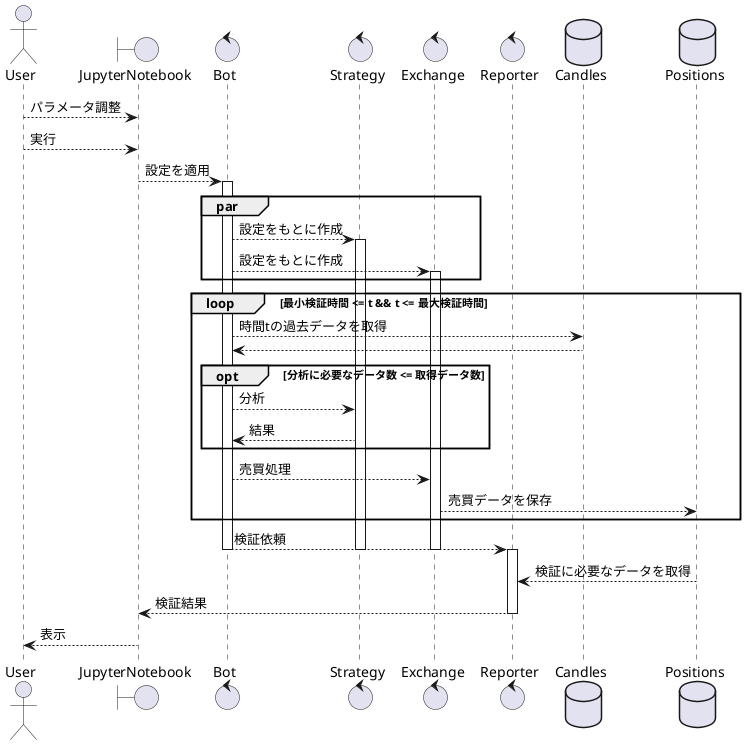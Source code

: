 @startuml backtest

actor User
boundary JupyterNotebook
control Bot
control Strategy
control Exchange
control Reporter
database Candles
database Positions

User --> JupyterNotebook : パラメータ調整

User --> JupyterNotebook : 実行
JupyterNotebook --> Bot : 設定を適用
activate Bot
    par
        Bot --> Strategy : 設定をもとに作成
        activate Strategy
        Bot --> Exchange : 設定をもとに作成
        activate Exchange
    end
    loop 最小検証時間 <= t && t <= 最大検証時間
        Bot --> Candles : 時間tの過去データを取得
        Candles --> Bot
        opt 分析に必要なデータ数 <= 取得データ数
            Bot --> Strategy : 分析
            Strategy --> Bot : 結果
        end
        Bot --> Exchange : 売買処理
        Exchange --> Positions : 売買データを保存
    end
    Bot --> Reporter : 検証依頼
deactivate Exchange
deactivate Strategy
deactivate Bot
activate Reporter
    Positions --> Reporter : 検証に必要なデータを取得
    Reporter --> JupyterNotebook : 検証結果
deactivate Reporter
JupyterNotebook --> User : 表示
@enduml

